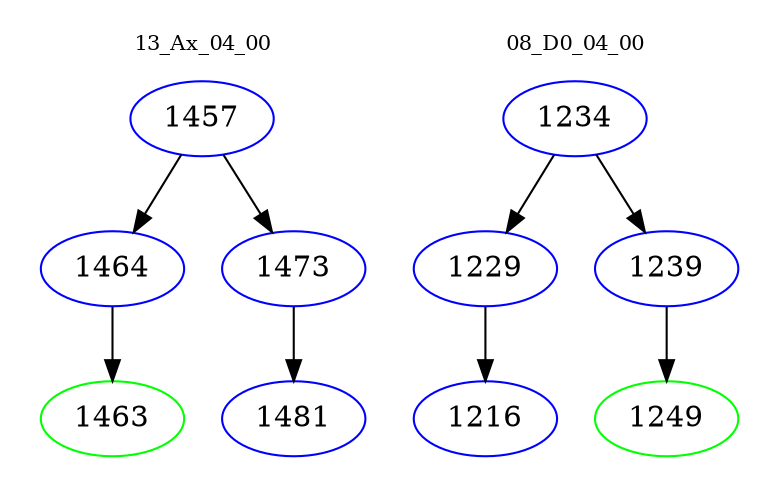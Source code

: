 digraph{
subgraph cluster_0 {
color = white
label = "13_Ax_04_00";
fontsize=10;
T0_1457 [label="1457", color="blue"]
T0_1457 -> T0_1464 [color="black"]
T0_1464 [label="1464", color="blue"]
T0_1464 -> T0_1463 [color="black"]
T0_1463 [label="1463", color="green"]
T0_1457 -> T0_1473 [color="black"]
T0_1473 [label="1473", color="blue"]
T0_1473 -> T0_1481 [color="black"]
T0_1481 [label="1481", color="blue"]
}
subgraph cluster_1 {
color = white
label = "08_D0_04_00";
fontsize=10;
T1_1234 [label="1234", color="blue"]
T1_1234 -> T1_1229 [color="black"]
T1_1229 [label="1229", color="blue"]
T1_1229 -> T1_1216 [color="black"]
T1_1216 [label="1216", color="blue"]
T1_1234 -> T1_1239 [color="black"]
T1_1239 [label="1239", color="blue"]
T1_1239 -> T1_1249 [color="black"]
T1_1249 [label="1249", color="green"]
}
}

